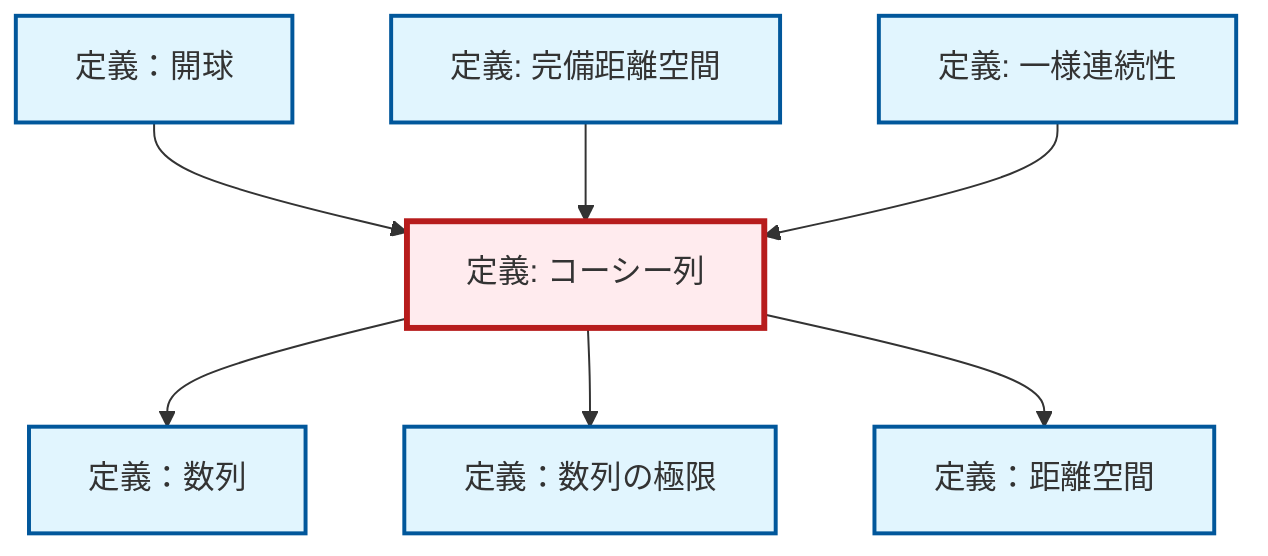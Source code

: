 graph TD
    classDef definition fill:#e1f5fe,stroke:#01579b,stroke-width:2px
    classDef theorem fill:#f3e5f5,stroke:#4a148c,stroke-width:2px
    classDef axiom fill:#fff3e0,stroke:#e65100,stroke-width:2px
    classDef example fill:#e8f5e9,stroke:#1b5e20,stroke-width:2px
    classDef current fill:#ffebee,stroke:#b71c1c,stroke-width:3px
    def-cauchy-sequence["定義: コーシー列"]:::definition
    def-complete-metric-space["定義: 完備距離空間"]:::definition
    def-metric-space["定義：距離空間"]:::definition
    def-open-ball["定義：開球"]:::definition
    def-sequence["定義：数列"]:::definition
    def-limit["定義：数列の極限"]:::definition
    def-uniform-continuity["定義: 一様連続性"]:::definition
    def-cauchy-sequence --> def-sequence
    def-cauchy-sequence --> def-limit
    def-cauchy-sequence --> def-metric-space
    def-open-ball --> def-cauchy-sequence
    def-complete-metric-space --> def-cauchy-sequence
    def-uniform-continuity --> def-cauchy-sequence
    class def-cauchy-sequence current